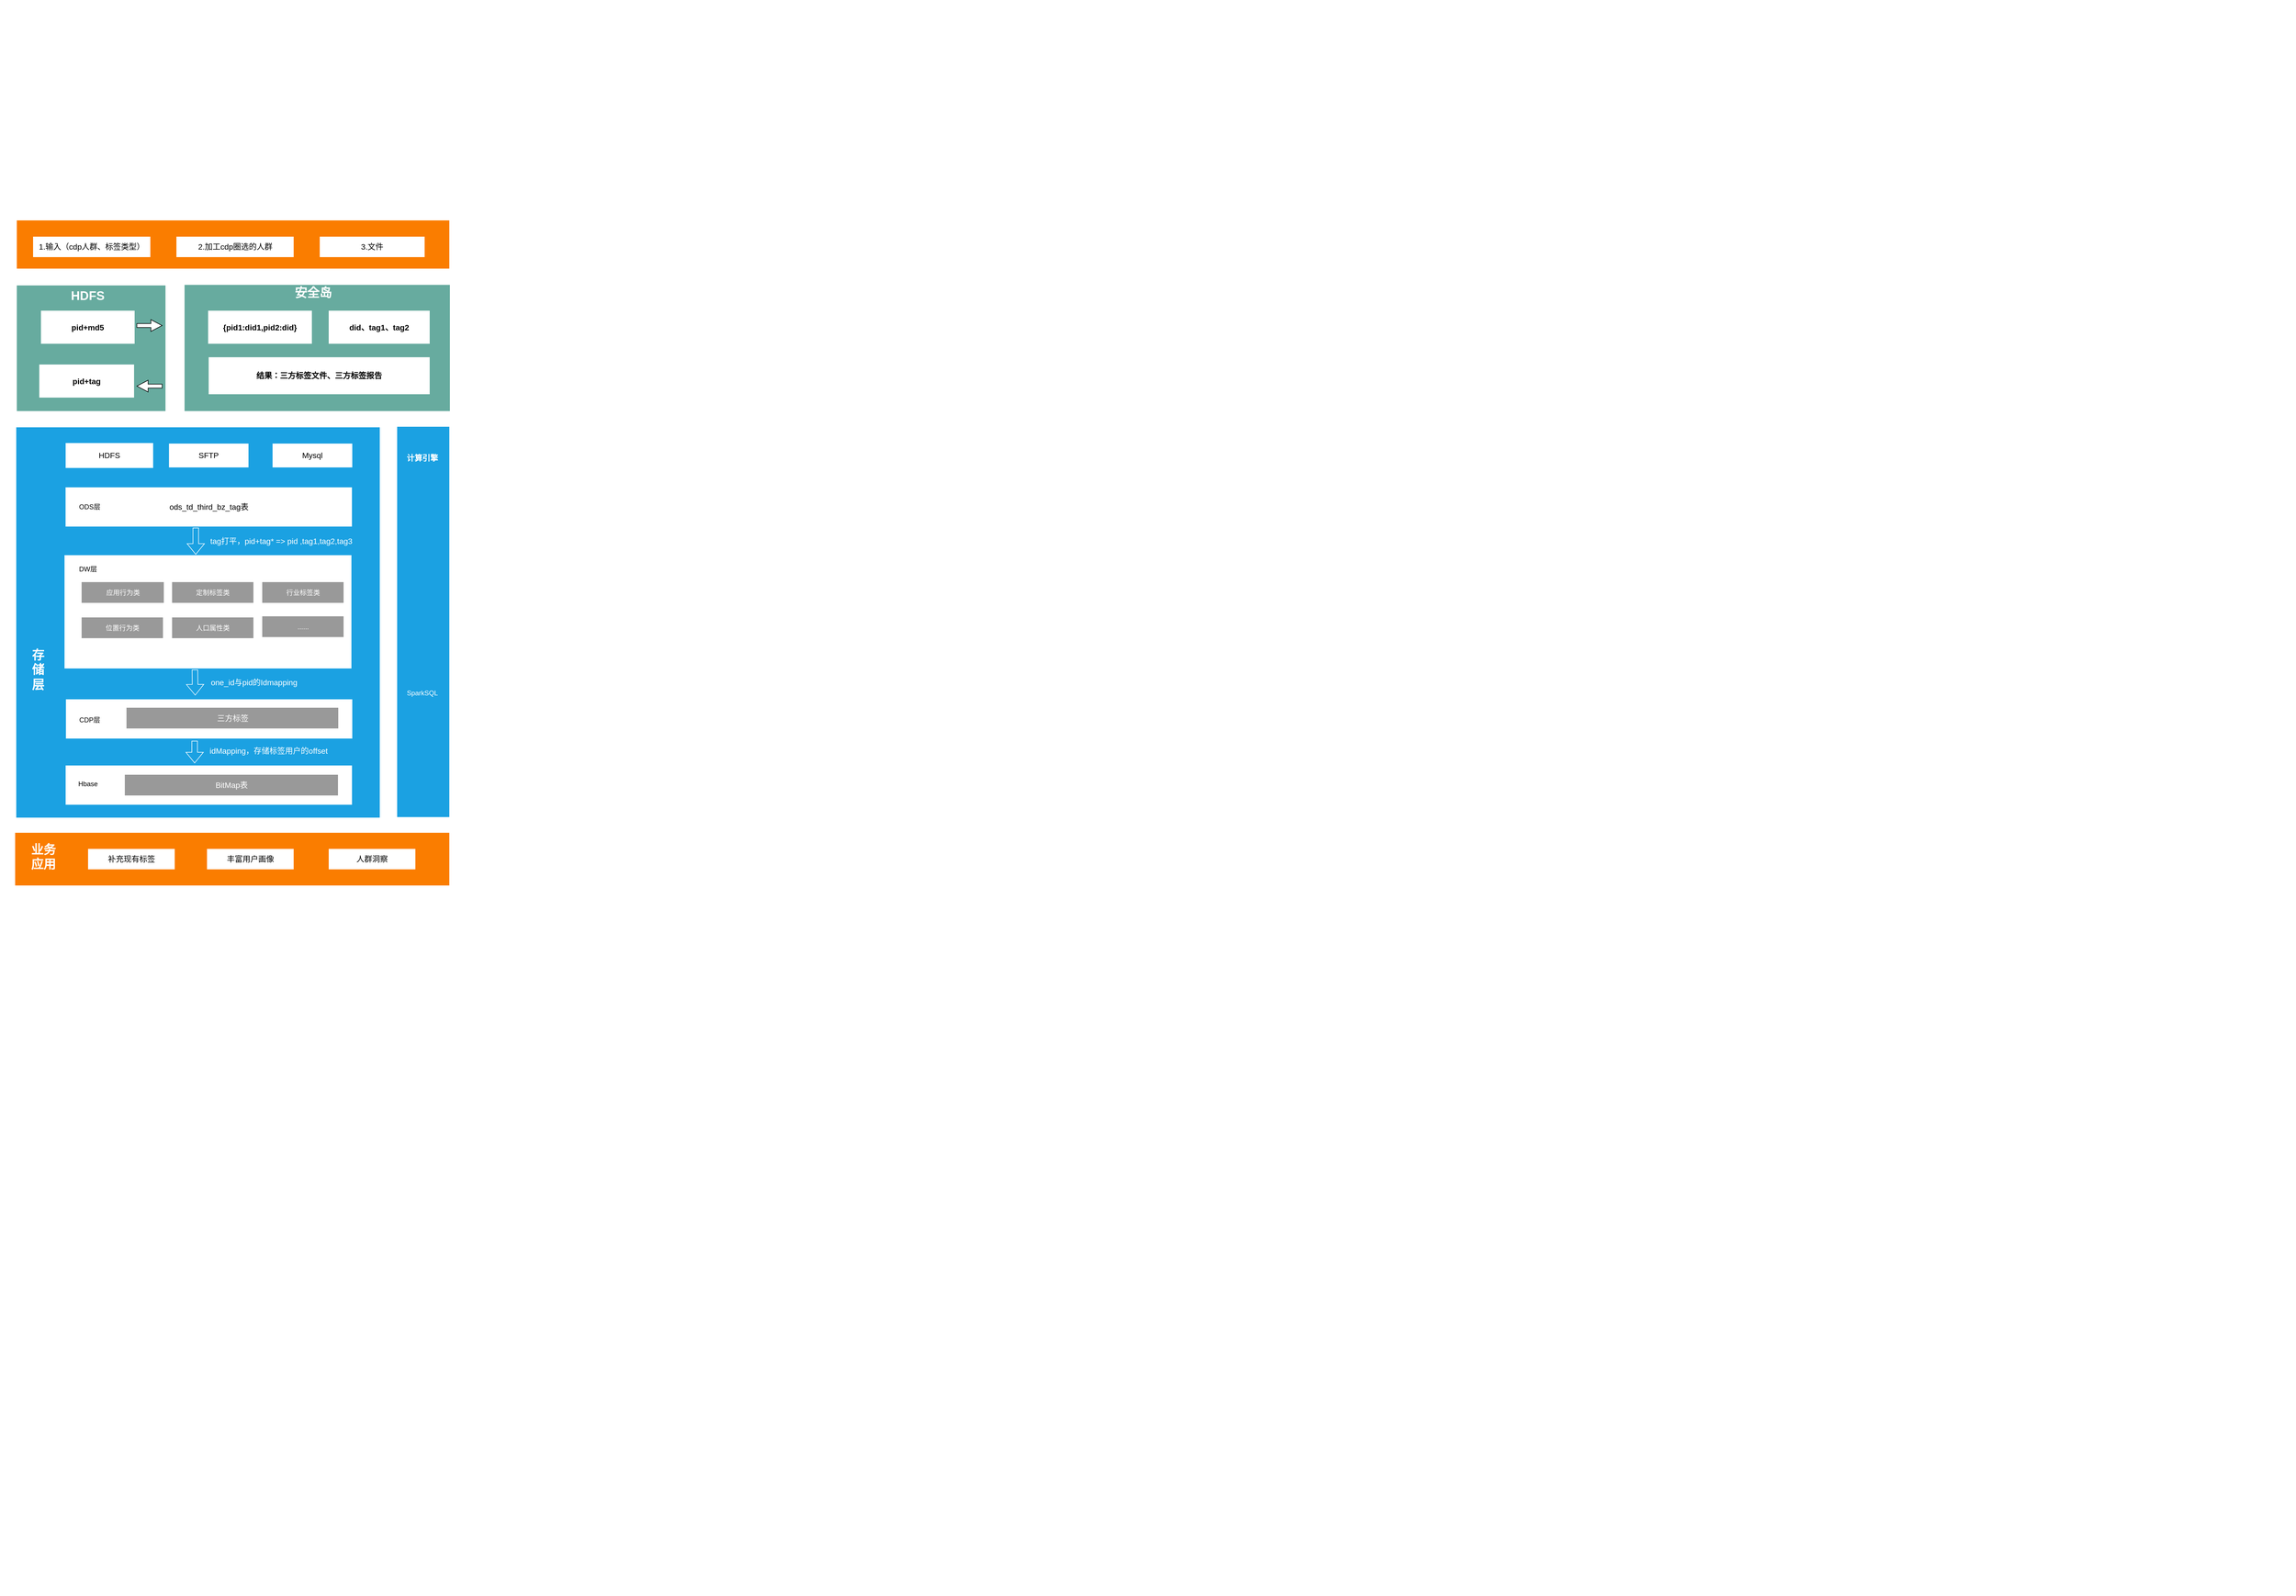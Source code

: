 <mxfile version="21.1.6" type="github">
  <diagram name="第 1 页" id="jkvh4A5DkbGee7e1IqiZ">
    <mxGraphModel dx="5820" dy="4400" grid="0" gridSize="10" guides="1" tooltips="1" connect="1" arrows="1" fold="1" page="1" pageScale="1" pageWidth="1700" pageHeight="1100" math="0" shadow="0">
      <root>
        <mxCell id="0" />
        <mxCell id="1" parent="0" />
        <mxCell id="-sx49MDDap_tLkrFsJoD-58" value="&lt;font color=&quot;#ffffff&quot;&gt;数据&lt;/font&gt;" style="text;html=1;strokeColor=none;fillColor=none;align=center;verticalAlign=middle;whiteSpace=wrap;rounded=0;fontSize=14;fontStyle=1" parent="1" vertex="1">
          <mxGeometry x="-2554" y="-2438" width="98.5" height="30" as="geometry" />
        </mxCell>
        <mxCell id="-sx49MDDap_tLkrFsJoD-59" value="&lt;font color=&quot;#ffffff&quot;&gt;结果&lt;/font&gt;" style="text;html=1;strokeColor=none;fillColor=none;align=center;verticalAlign=middle;whiteSpace=wrap;rounded=0;fontSize=14;fontStyle=1" parent="1" vertex="1">
          <mxGeometry x="-2562" y="-2327" width="98.5" height="35" as="geometry" />
        </mxCell>
        <mxCell id="-sx49MDDap_tLkrFsJoD-60" value="&lt;font color=&quot;#ffffff&quot; style=&quot;font-size: 22px;&quot;&gt;安全岛&lt;/font&gt;" style="text;html=1;strokeColor=none;fillColor=none;align=center;verticalAlign=middle;whiteSpace=wrap;rounded=0;fontSize=14;fontStyle=1;fontColor=#000000;" parent="1" vertex="1">
          <mxGeometry x="-2343.5" y="-2552" width="98.5" height="30" as="geometry" />
        </mxCell>
        <mxCell id="-sx49MDDap_tLkrFsJoD-61" value="" style="shape=flexArrow;endArrow=classic;html=1;rounded=0;strokeColor=#FFFFFF;entryX=0.476;entryY=-0.013;entryDx=0;entryDy=0;entryPerimeter=0;" parent="1" edge="1">
          <mxGeometry width="50" height="50" relative="1" as="geometry">
            <mxPoint x="-2291" y="-2438" as="sourcePoint" />
            <mxPoint x="-2293.196" y="-2331.975" as="targetPoint" />
          </mxGeometry>
        </mxCell>
        <mxCell id="-sx49MDDap_tLkrFsJoD-66" value="&lt;font style=&quot;font-size: 22px;&quot;&gt;存储层&lt;/font&gt;" style="text;html=1;align=center;verticalAlign=middle;whiteSpace=wrap;rounded=0;fontSize=22;fontStyle=1;fontColor=#FFFFFF;" parent="1" vertex="1">
          <mxGeometry x="-1574.25" y="-1742" width="98" height="30" as="geometry" />
        </mxCell>
        <mxCell id="-sx49MDDap_tLkrFsJoD-71" value="" style="rounded=0;whiteSpace=wrap;html=1;fontSize=15;fontColor=#ffffff;fillColor=#1ba1e2;labelBackgroundColor=#33FFFF;strokeColor=none;" parent="1" vertex="1">
          <mxGeometry x="-2544" y="-2311" width="648" height="696" as="geometry" />
        </mxCell>
        <mxCell id="-sx49MDDap_tLkrFsJoD-72" value="&lt;span style=&quot;font-family: Helvetica; font-size: 14px; font-style: normal; font-variant-ligatures: normal; font-variant-caps: normal; font-weight: 400; letter-spacing: normal; orphans: 2; text-align: center; text-indent: 0px; text-transform: none; widows: 2; word-spacing: 0px; -webkit-text-stroke-width: 0px; background-color: rgb(255, 255, 255); text-decoration-thickness: initial; text-decoration-style: initial; text-decoration-color: initial; float: none; display: inline !important;&quot;&gt;ods_td_third_bz_tag表&lt;/span&gt;" style="rounded=0;whiteSpace=wrap;html=1;fontSize=14;strokeColor=none;" parent="1" vertex="1">
          <mxGeometry x="-2456.12" y="-2204" width="510.5" height="70" as="geometry" />
        </mxCell>
        <mxCell id="-sx49MDDap_tLkrFsJoD-73" value="" style="rounded=0;whiteSpace=wrap;html=1;fillColor=#FFFFFF;strokeColor=none;fontColor=#ffffff;fontSize=14;" parent="1" vertex="1">
          <mxGeometry x="-2458" y="-2083" width="511.5" height="202" as="geometry" />
        </mxCell>
        <mxCell id="-sx49MDDap_tLkrFsJoD-74" value="DW层" style="text;html=1;strokeColor=none;fillColor=none;align=center;verticalAlign=middle;whiteSpace=wrap;rounded=0;" parent="1" vertex="1">
          <mxGeometry x="-2446.5" y="-2073" width="60" height="30" as="geometry" />
        </mxCell>
        <mxCell id="-sx49MDDap_tLkrFsJoD-75" value="应用行为类" style="rounded=0;whiteSpace=wrap;html=1;fillColor=#999999;strokeColor=none;fontColor=#FFFFFF;" parent="1" vertex="1">
          <mxGeometry x="-2427.5" y="-2035" width="146.5" height="37" as="geometry" />
        </mxCell>
        <mxCell id="-sx49MDDap_tLkrFsJoD-76" value="定制标签类" style="rounded=0;whiteSpace=wrap;html=1;fillColor=#999999;strokeColor=none;fontColor=#FFFFFF;" parent="1" vertex="1">
          <mxGeometry x="-2266.25" y="-2035" width="145" height="37" as="geometry" />
        </mxCell>
        <mxCell id="-sx49MDDap_tLkrFsJoD-77" value="行业标签类" style="rounded=0;whiteSpace=wrap;html=1;fillColor=#999999;strokeColor=none;fontColor=#FFFFFF;" parent="1" vertex="1">
          <mxGeometry x="-2105.5" y="-2035" width="145" height="37" as="geometry" />
        </mxCell>
        <mxCell id="-sx49MDDap_tLkrFsJoD-78" value="位置行为类" style="rounded=0;whiteSpace=wrap;html=1;fillColor=#999999;strokeColor=none;fontColor=#FFFFFF;" parent="1" vertex="1">
          <mxGeometry x="-2427.5" y="-1972" width="145" height="37" as="geometry" />
        </mxCell>
        <mxCell id="-sx49MDDap_tLkrFsJoD-79" value="人口属性类" style="rounded=0;whiteSpace=wrap;html=1;fillColor=#999999;strokeColor=none;fontColor=#FFFFFF;" parent="1" vertex="1">
          <mxGeometry x="-2266.25" y="-1972" width="145" height="37" as="geometry" />
        </mxCell>
        <mxCell id="-sx49MDDap_tLkrFsJoD-80" value="......" style="rounded=0;whiteSpace=wrap;html=1;fillColor=#999999;strokeColor=none;fontColor=#FFFFFF;" parent="1" vertex="1">
          <mxGeometry x="-2105.5" y="-1974" width="145" height="37" as="geometry" />
        </mxCell>
        <mxCell id="-sx49MDDap_tLkrFsJoD-81" value="ODS层" style="text;html=1;strokeColor=none;fillColor=none;align=center;verticalAlign=middle;whiteSpace=wrap;rounded=0;" parent="1" vertex="1">
          <mxGeometry x="-2443" y="-2184" width="60" height="30" as="geometry" />
        </mxCell>
        <mxCell id="-sx49MDDap_tLkrFsJoD-83" value="" style="shape=flexArrow;endArrow=classic;html=1;rounded=0;strokeColor=#FFFFFF;" parent="1" edge="1">
          <mxGeometry width="50" height="50" relative="1" as="geometry">
            <mxPoint x="-2224" y="-2132" as="sourcePoint" />
            <mxPoint x="-2224" y="-2084" as="targetPoint" />
          </mxGeometry>
        </mxCell>
        <mxCell id="-sx49MDDap_tLkrFsJoD-84" value="tag打平，pid+tag* =&amp;gt; pid ,tag1,tag2,tag3" style="text;html=1;strokeColor=none;fillColor=none;align=center;verticalAlign=middle;whiteSpace=wrap;rounded=0;fontSize=14;fontColor=#FFFFFF;" parent="1" vertex="1">
          <mxGeometry x="-2213" y="-2121" width="283" height="26" as="geometry" />
        </mxCell>
        <mxCell id="-sx49MDDap_tLkrFsJoD-85" value="" style="rounded=0;whiteSpace=wrap;html=1;fillColor=#FFFFFF;strokeColor=none;fontColor=#ffffff;fontSize=14;" parent="1" vertex="1">
          <mxGeometry x="-2455.5" y="-1826" width="510.5" height="70" as="geometry" />
        </mxCell>
        <mxCell id="-sx49MDDap_tLkrFsJoD-86" value="CDP层" style="text;html=1;strokeColor=none;fillColor=none;align=center;verticalAlign=middle;whiteSpace=wrap;rounded=0;" parent="1" vertex="1">
          <mxGeometry x="-2443" y="-1804" width="60" height="30" as="geometry" />
        </mxCell>
        <mxCell id="-sx49MDDap_tLkrFsJoD-87" value="" style="shape=flexArrow;endArrow=classic;html=1;rounded=0;strokeColor=#FFFFFF;" parent="1" edge="1">
          <mxGeometry width="50" height="50" relative="1" as="geometry">
            <mxPoint x="-2225.5" y="-1879" as="sourcePoint" />
            <mxPoint x="-2225" y="-1833" as="targetPoint" />
          </mxGeometry>
        </mxCell>
        <mxCell id="-sx49MDDap_tLkrFsJoD-88" value="三方标签" style="rounded=0;whiteSpace=wrap;html=1;fillColor=#999999;strokeColor=none;fontSize=14;fontColor=#FFFFFF;" parent="1" vertex="1">
          <mxGeometry x="-2347.5" y="-1811" width="377.5" height="37" as="geometry" />
        </mxCell>
        <mxCell id="-sx49MDDap_tLkrFsJoD-89" value="one_id与pid的Idmapping" style="text;html=1;strokeColor=none;fillColor=none;align=center;verticalAlign=middle;whiteSpace=wrap;rounded=0;fontSize=14;fontColor=#FFFFFF;" parent="1" vertex="1">
          <mxGeometry x="-2273.75" y="-1867" width="308" height="22" as="geometry" />
        </mxCell>
        <mxCell id="-sx49MDDap_tLkrFsJoD-90" value="&lt;font style=&quot;font-size: 22px;&quot;&gt;存&lt;br&gt;储&lt;br&gt;层&lt;/font&gt;" style="text;html=1;align=center;verticalAlign=middle;whiteSpace=wrap;rounded=0;fontSize=22;fontStyle=1;fontColor=#FFFFFF;" parent="1" vertex="1">
          <mxGeometry x="-2554" y="-1893" width="98" height="30" as="geometry" />
        </mxCell>
        <mxCell id="-sx49MDDap_tLkrFsJoD-92" value="" style="rounded=0;whiteSpace=wrap;html=1;fillColor=#FFFFFF;strokeColor=none;fontColor=#ffffff;fontSize=14;" parent="1" vertex="1">
          <mxGeometry x="-2456" y="-1708" width="510.5" height="70" as="geometry" />
        </mxCell>
        <mxCell id="-sx49MDDap_tLkrFsJoD-93" value="Hbase" style="text;html=1;strokeColor=none;fillColor=none;align=center;verticalAlign=middle;whiteSpace=wrap;rounded=0;" parent="1" vertex="1">
          <mxGeometry x="-2446.5" y="-1690" width="60" height="30" as="geometry" />
        </mxCell>
        <mxCell id="-sx49MDDap_tLkrFsJoD-95" value="idMapping，存储标签用户的offset" style="text;html=1;strokeColor=none;fillColor=none;align=center;verticalAlign=middle;whiteSpace=wrap;rounded=0;fontSize=14;fontColor=#FFFFFF;" parent="1" vertex="1">
          <mxGeometry x="-2248.5" y="-1745" width="308" height="22" as="geometry" />
        </mxCell>
        <mxCell id="-sx49MDDap_tLkrFsJoD-96" value="" style="shape=flexArrow;endArrow=classic;html=1;rounded=0;strokeColor=#FFFFFF;" parent="1" edge="1">
          <mxGeometry width="50" height="50" relative="1" as="geometry">
            <mxPoint x="-2226" y="-1752" as="sourcePoint" />
            <mxPoint x="-2226" y="-1712" as="targetPoint" />
          </mxGeometry>
        </mxCell>
        <mxCell id="-sx49MDDap_tLkrFsJoD-100" value="" style="rounded=0;whiteSpace=wrap;html=1;fillColor=#FA7D00;fontSize=14;fontStyle=1;strokeColor=none;" parent="1" vertex="1">
          <mxGeometry x="-2546" y="-1588" width="774" height="94" as="geometry" />
        </mxCell>
        <mxCell id="-sx49MDDap_tLkrFsJoD-101" value="&lt;font color=&quot;#ffffff&quot;&gt;&lt;span style=&quot;font-size: 22px;&quot;&gt;业务应用&lt;/span&gt;&lt;/font&gt;" style="text;html=1;strokeColor=none;fillColor=none;align=center;verticalAlign=middle;whiteSpace=wrap;rounded=0;fontSize=14;fontStyle=1;fontColor=#000000;" parent="1" vertex="1">
          <mxGeometry x="1420.25" y="-258" width="98.5" height="30" as="geometry" />
        </mxCell>
        <mxCell id="-sx49MDDap_tLkrFsJoD-102" value="补充现有标签" style="rounded=0;whiteSpace=wrap;html=1;fillColor=#FFFFFF;strokeColor=none;fontSize=14;" parent="1" vertex="1">
          <mxGeometry x="-2416" y="-1559.25" width="154.5" height="36.5" as="geometry" />
        </mxCell>
        <mxCell id="-sx49MDDap_tLkrFsJoD-113" value="" style="rounded=0;whiteSpace=wrap;html=1;fillColor=#67AB9F;strokeColor=none;strokeWidth=3;" parent="1" vertex="1">
          <mxGeometry x="-2244" y="-2565" width="473" height="225" as="geometry" />
        </mxCell>
        <mxCell id="-sx49MDDap_tLkrFsJoD-114" value="&lt;font color=&quot;#000000&quot;&gt;&lt;b&gt;did、tag1、tag2&lt;/b&gt;&lt;/font&gt;" style="rounded=0;whiteSpace=wrap;html=1;fillColor=#FFFFFF;strokeColor=none;fontColor=#ffffff;fontSize=14;" parent="1" vertex="1">
          <mxGeometry x="-1987" y="-2519" width="180" height="59" as="geometry" />
        </mxCell>
        <mxCell id="-sx49MDDap_tLkrFsJoD-115" value="&lt;b style=&quot;border-color: var(--border-color); color: rgb(0, 0, 0);&quot;&gt;结果：三方标签文件、三方标签报告&lt;/b&gt;" style="rounded=0;whiteSpace=wrap;html=1;fillColor=#FFFFFF;strokeColor=none;fontColor=#ffffff;fontSize=14;" parent="1" vertex="1">
          <mxGeometry x="-2201" y="-2436" width="394" height="66" as="geometry" />
        </mxCell>
        <mxCell id="-sx49MDDap_tLkrFsJoD-118" value="&lt;font color=&quot;#ffffff&quot; style=&quot;font-size: 22px;&quot;&gt;安全岛&lt;/font&gt;" style="text;html=1;strokeColor=none;fillColor=none;align=center;verticalAlign=middle;whiteSpace=wrap;rounded=0;fontSize=14;fontStyle=1;fontColor=#000000;" parent="1" vertex="1">
          <mxGeometry x="-2064.25" y="-2565" width="98.5" height="30" as="geometry" />
        </mxCell>
        <mxCell id="-sx49MDDap_tLkrFsJoD-121" value="&lt;font color=&quot;#000000&quot;&gt;&lt;b&gt;{pid1:did1,pid2:did}&lt;/b&gt;&lt;/font&gt;" style="rounded=0;whiteSpace=wrap;html=1;fillColor=#FFFFFF;strokeColor=none;fontColor=#ffffff;fontSize=14;" parent="1" vertex="1">
          <mxGeometry x="-2202" y="-2519" width="185" height="59" as="geometry" />
        </mxCell>
        <mxCell id="-sx49MDDap_tLkrFsJoD-122" value="&lt;span style=&quot;color: rgba(0, 0, 0, 0); font-family: monospace; font-size: 0px; text-align: start; background-color: rgb(251, 251, 251);&quot;&gt;%3CmxGraphModel%3E%3Croot%3E%3CmxCell%20id%3D%220%22%2F%3E%3CmxCell%20id%3D%221%22%20parent%3D%220%22%2F%3E%3CmxCell%20id%3D%222%22%20value%3D%22%26lt%3Bfont%20color%3D%26quot%3B%23000000%26quot%3B%20style%3D%26quot%3Bfont-size%3A%2013px%3B%26quot%3B%26gt%3B%E6%95%B0%E6%8D%AE%E5%AD%98%E5%82%A8%26lt%3B%2Ffont%26gt%3B%22%20style%3D%22text%3Bhtml%3D1%3BstrokeColor%3Dnone%3BfillColor%3Dnone%3Balign%3Dcenter%3BverticalAlign%3Dmiddle%3BwhiteSpace%3Dwrap%3Brounded%3D0%3BfontSize%3D13%3BfontColor%3D%23FFFFFF%3B%22%20vertex%3D%221%22%20parent%3D%221%22%3E%3CmxGeometry%20x%3D%22235%22%20y%3D%22165%22%20width%3D%2260%22%20height%3D%2230%22%20as%3D%22geometry%22%2F%3E%3C%2FmxCell%3E%3C%2Froot%3E%3C%2FmxGraphModel%3E&lt;/span&gt;" style="rounded=0;whiteSpace=wrap;html=1;fontSize=15;fontColor=#FFFFFF;fillColor=#1BA1E2;labelBackgroundColor=#33FFFF;strokeColor=none;" parent="1" vertex="1">
          <mxGeometry x="-1865" y="-2312" width="93" height="696" as="geometry" />
        </mxCell>
        <mxCell id="-sx49MDDap_tLkrFsJoD-123" value="&lt;font style=&quot;font-size: 14px;&quot;&gt;计算引擎&lt;/font&gt;" style="text;html=1;strokeColor=none;fillColor=none;align=center;verticalAlign=middle;whiteSpace=wrap;rounded=0;fontSize=14;fontColor=#FFFFFF;fontStyle=1" parent="1" vertex="1">
          <mxGeometry x="-1850.5" y="-2271" width="60" height="30" as="geometry" />
        </mxCell>
        <mxCell id="-sx49MDDap_tLkrFsJoD-124" value="SparkSQL" style="text;html=1;strokeColor=none;fillColor=none;align=center;verticalAlign=middle;whiteSpace=wrap;rounded=0;labelBackgroundColor=none;fontSize=12;fontColor=#FFFFFF;" parent="1" vertex="1">
          <mxGeometry x="-1850.5" y="-1852.5" width="60" height="30" as="geometry" />
        </mxCell>
        <mxCell id="-sx49MDDap_tLkrFsJoD-125" value="HDFS" style="rounded=0;whiteSpace=wrap;html=1;fillColor=#FFFFFF;strokeColor=none;fontSize=14;" parent="1" vertex="1">
          <mxGeometry x="-2456" y="-2283" width="156" height="44.5" as="geometry" />
        </mxCell>
        <mxCell id="-sx49MDDap_tLkrFsJoD-126" value="SFTP" style="rounded=0;whiteSpace=wrap;html=1;fillColor=#FFFFFF;strokeColor=none;fontSize=14;" parent="1" vertex="1">
          <mxGeometry x="-2271.75" y="-2282" width="141.75" height="42.5" as="geometry" />
        </mxCell>
        <mxCell id="-sx49MDDap_tLkrFsJoD-127" value="Mysql" style="rounded=0;whiteSpace=wrap;html=1;fillColor=#FFFFFF;strokeColor=none;fontSize=14;" parent="1" vertex="1">
          <mxGeometry x="-2087.12" y="-2282" width="142.12" height="42.5" as="geometry" />
        </mxCell>
        <mxCell id="-sx49MDDap_tLkrFsJoD-129" value="丰富用户画像" style="rounded=0;whiteSpace=wrap;html=1;fillColor=#FFFFFF;strokeColor=none;fontSize=14;" parent="1" vertex="1">
          <mxGeometry x="-2204" y="-1559.25" width="154.5" height="36.5" as="geometry" />
        </mxCell>
        <mxCell id="-sx49MDDap_tLkrFsJoD-130" value="人群洞察" style="rounded=0;whiteSpace=wrap;html=1;fillColor=#FFFFFF;strokeColor=none;fontSize=14;" parent="1" vertex="1">
          <mxGeometry x="-1987" y="-1559.25" width="154.5" height="36.5" as="geometry" />
        </mxCell>
        <mxCell id="-sx49MDDap_tLkrFsJoD-131" value="&lt;font style=&quot;font-size: 22px;&quot;&gt;业务&lt;br&gt;应用&lt;br&gt;&lt;br&gt;&lt;/font&gt;" style="text;html=1;align=center;verticalAlign=middle;whiteSpace=wrap;rounded=0;fontSize=22;fontStyle=1;fontColor=#FFFFFF;" parent="1" vertex="1">
          <mxGeometry x="-2573" y="-1547" width="155" height="31" as="geometry" />
        </mxCell>
        <mxCell id="-sx49MDDap_tLkrFsJoD-134" value="" style="rounded=0;whiteSpace=wrap;html=1;fillColor=#FA7D00;fontSize=14;fontStyle=1;strokeColor=none;" parent="1" vertex="1">
          <mxGeometry x="-2543" y="-2680" width="771" height="86" as="geometry" />
        </mxCell>
        <mxCell id="-sx49MDDap_tLkrFsJoD-135" value="1.输入（cdp人群、标签类型）" style="rounded=0;whiteSpace=wrap;html=1;fillColor=#FFFFFF;strokeColor=none;fontSize=14;" parent="1" vertex="1">
          <mxGeometry x="-2514" y="-2651" width="209" height="36.5" as="geometry" />
        </mxCell>
        <mxCell id="-sx49MDDap_tLkrFsJoD-136" value="2.加工cdp圈选的人群" style="rounded=0;whiteSpace=wrap;html=1;fillColor=#FFFFFF;strokeColor=none;fontSize=14;" parent="1" vertex="1">
          <mxGeometry x="-2258.5" y="-2651" width="209" height="36.5" as="geometry" />
        </mxCell>
        <mxCell id="-sx49MDDap_tLkrFsJoD-137" value="3.文件" style="rounded=0;whiteSpace=wrap;html=1;fillColor=#FFFFFF;strokeColor=none;fontSize=14;" parent="1" vertex="1">
          <mxGeometry x="-2003" y="-2651" width="187" height="36.5" as="geometry" />
        </mxCell>
        <mxCell id="-sx49MDDap_tLkrFsJoD-140" value="BitMap表" style="rounded=0;whiteSpace=wrap;html=1;fillColor=#999999;strokeColor=none;fontSize=14;fontColor=#FFFFFF;" parent="1" vertex="1">
          <mxGeometry x="-2350.5" y="-1691.5" width="380" height="37" as="geometry" />
        </mxCell>
        <mxCell id="saDO7p9ci2UGOz2nqV3p-2" value="HDFS" style="text;html=1;strokeColor=none;fillColor=none;align=center;verticalAlign=middle;whiteSpace=wrap;rounded=0;fontColor=#FFFFFF;" vertex="1" parent="1">
          <mxGeometry x="-2514" y="-3073" width="60" height="30" as="geometry" />
        </mxCell>
        <mxCell id="saDO7p9ci2UGOz2nqV3p-15" value="" style="rounded=0;whiteSpace=wrap;html=1;fillColor=#67AB9F;fontColor=#FFFFFF;strokeColor=none;" vertex="1" parent="1">
          <mxGeometry x="-2543" y="-2564" width="265" height="224" as="geometry" />
        </mxCell>
        <mxCell id="saDO7p9ci2UGOz2nqV3p-19" value="" style="html=1;shadow=0;dashed=0;align=center;verticalAlign=middle;shape=mxgraph.arrows2.arrow;dy=0.67;dx=20;notch=0;" vertex="1" parent="1">
          <mxGeometry x="-2329" y="-2503" width="45" height="21" as="geometry" />
        </mxCell>
        <mxCell id="saDO7p9ci2UGOz2nqV3p-44" value="" style="html=1;shadow=0;dashed=0;align=center;verticalAlign=middle;shape=mxgraph.arrows2.arrow;dy=0.67;dx=20;notch=0;rotation=-180;" vertex="1" parent="1">
          <mxGeometry x="-2329" y="-2395" width="45" height="21" as="geometry" />
        </mxCell>
        <mxCell id="saDO7p9ci2UGOz2nqV3p-45" value="&lt;font color=&quot;#ffffff&quot; style=&quot;font-size: 22px;&quot;&gt;HDFS&lt;/font&gt;" style="text;html=1;strokeColor=none;fillColor=none;align=center;verticalAlign=middle;whiteSpace=wrap;rounded=0;fontSize=14;fontStyle=1;fontColor=#000000;" vertex="1" parent="1">
          <mxGeometry x="-2465.75" y="-2560" width="98.5" height="30" as="geometry" />
        </mxCell>
        <mxCell id="saDO7p9ci2UGOz2nqV3p-47" value="&lt;font color=&quot;#000000&quot;&gt;&lt;b&gt;pid+md5&lt;/b&gt;&lt;/font&gt;" style="rounded=0;whiteSpace=wrap;html=1;fillColor=#FFFFFF;strokeColor=none;fontColor=#ffffff;fontSize=14;" vertex="1" parent="1">
          <mxGeometry x="-2500" y="-2519" width="167" height="59" as="geometry" />
        </mxCell>
        <mxCell id="saDO7p9ci2UGOz2nqV3p-50" value="&lt;font color=&quot;#000000&quot;&gt;&lt;b&gt;pid+tag&lt;/b&gt;&lt;/font&gt;" style="rounded=0;whiteSpace=wrap;html=1;fillColor=#FFFFFF;strokeColor=none;fontColor=#ffffff;fontSize=14;" vertex="1" parent="1">
          <mxGeometry x="-2503" y="-2423" width="169" height="59" as="geometry" />
        </mxCell>
      </root>
    </mxGraphModel>
  </diagram>
</mxfile>
